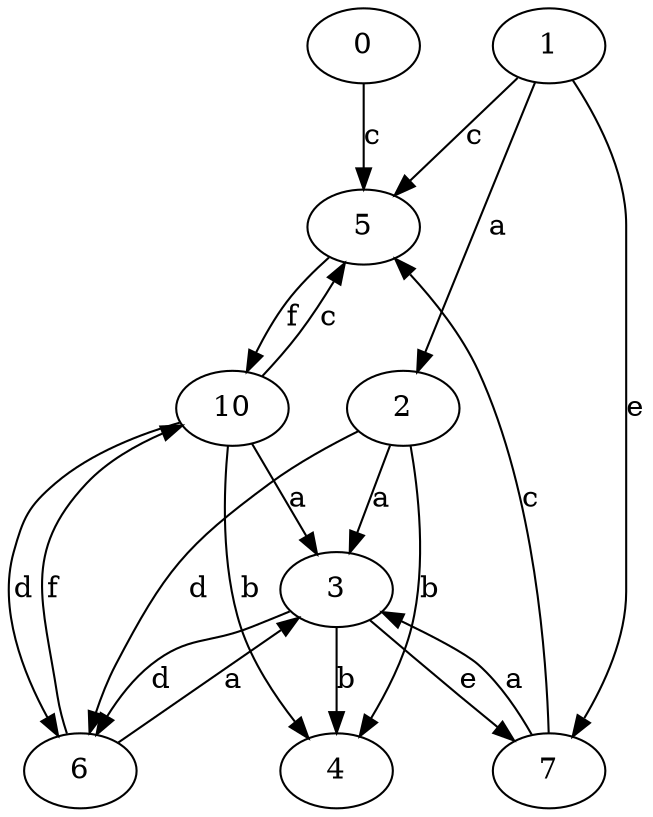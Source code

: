 strict digraph  {
0;
1;
2;
3;
4;
5;
6;
7;
10;
0 -> 5  [label=c];
1 -> 2  [label=a];
1 -> 5  [label=c];
1 -> 7  [label=e];
2 -> 3  [label=a];
2 -> 4  [label=b];
2 -> 6  [label=d];
3 -> 4  [label=b];
3 -> 6  [label=d];
3 -> 7  [label=e];
5 -> 10  [label=f];
6 -> 3  [label=a];
6 -> 10  [label=f];
7 -> 3  [label=a];
7 -> 5  [label=c];
10 -> 3  [label=a];
10 -> 4  [label=b];
10 -> 5  [label=c];
10 -> 6  [label=d];
}
